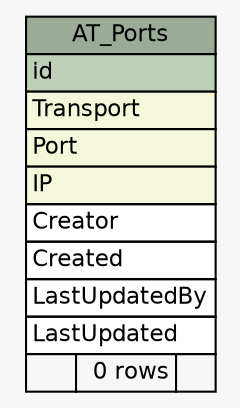 // dot 2.28.0 on Linux 3.2.21-1.32.6.amzn1.x86_64
// SchemaSpy rev 590
digraph "AT_Ports" {
  graph [
    rankdir="RL"
    bgcolor="#f7f7f7"
    nodesep="0.18"
    ranksep="0.46"
    fontname="Helvetica"
    fontsize="11"
  ];
  node [
    fontname="Helvetica"
    fontsize="11"
    shape="plaintext"
  ];
  edge [
    arrowsize="0.8"
  ];
  "AT_Ports" [
    label=<
    <TABLE BORDER="0" CELLBORDER="1" CELLSPACING="0" BGCOLOR="#ffffff">
      <TR><TD COLSPAN="3" BGCOLOR="#9bab96" ALIGN="CENTER">AT_Ports</TD></TR>
      <TR><TD PORT="id" COLSPAN="3" BGCOLOR="#bed1b8" ALIGN="LEFT">id</TD></TR>
      <TR><TD PORT="Transport" COLSPAN="3" BGCOLOR="#f4f7da" ALIGN="LEFT">Transport</TD></TR>
      <TR><TD PORT="Port" COLSPAN="3" BGCOLOR="#f4f7da" ALIGN="LEFT">Port</TD></TR>
      <TR><TD PORT="IP" COLSPAN="3" BGCOLOR="#f4f7da" ALIGN="LEFT">IP</TD></TR>
      <TR><TD PORT="Creator" COLSPAN="3" ALIGN="LEFT">Creator</TD></TR>
      <TR><TD PORT="Created" COLSPAN="3" ALIGN="LEFT">Created</TD></TR>
      <TR><TD PORT="LastUpdatedBy" COLSPAN="3" ALIGN="LEFT">LastUpdatedBy</TD></TR>
      <TR><TD PORT="LastUpdated" COLSPAN="3" ALIGN="LEFT">LastUpdated</TD></TR>
      <TR><TD ALIGN="LEFT" BGCOLOR="#f7f7f7">  </TD><TD ALIGN="RIGHT" BGCOLOR="#f7f7f7">0 rows</TD><TD ALIGN="RIGHT" BGCOLOR="#f7f7f7">  </TD></TR>
    </TABLE>>
    URL="tables/AT_Ports.html"
    tooltip="AT_Ports"
  ];
}

